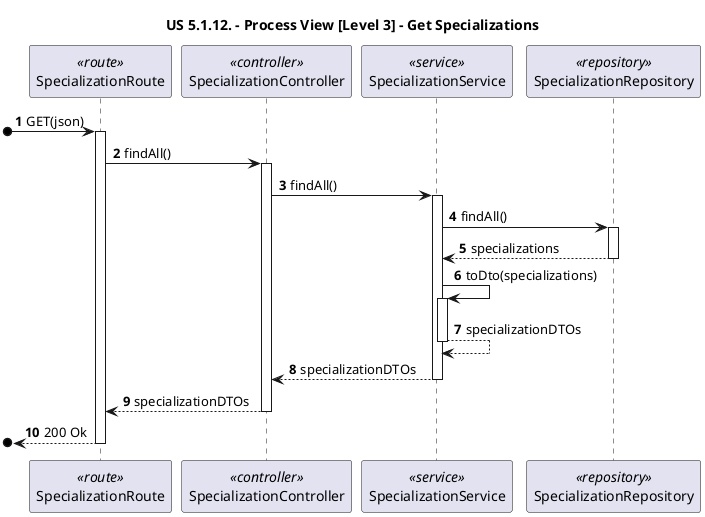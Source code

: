 @startuml

title "US 5.1.12. - Process View [Level 3] - Get Specializations"

autonumber
participant "SpecializationRoute" as ROUTE <<route>>
participant "SpecializationController" as CTRL <<controller>>
participant "SpecializationService" as SVC <<service>>
participant "SpecializationDTO" as SVC <<dto>>
participant "SpecializationRepository" as REPO <<repository>>

[o-> ROUTE: GET(json)
activate ROUTE

ROUTE -> CTRL: findAll()
activate CTRL

CTRL -> SVC: findAll()
activate SVC

SVC -> REPO : findAll()
activate REPO
REPO --> SVC : specializations
deactivate REPO

SVC -> SVC: toDto(specializations)
activate SVC
SVC --> SVC: specializationDTOs
deactivate SVC

SVC --> CTRL: specializationDTOs
deactivate SVC
CTRL --> ROUTE: specializationDTOs
deactivate CTRL
[o<-- ROUTE: 200 Ok
deactivate ROUTE
@enduml